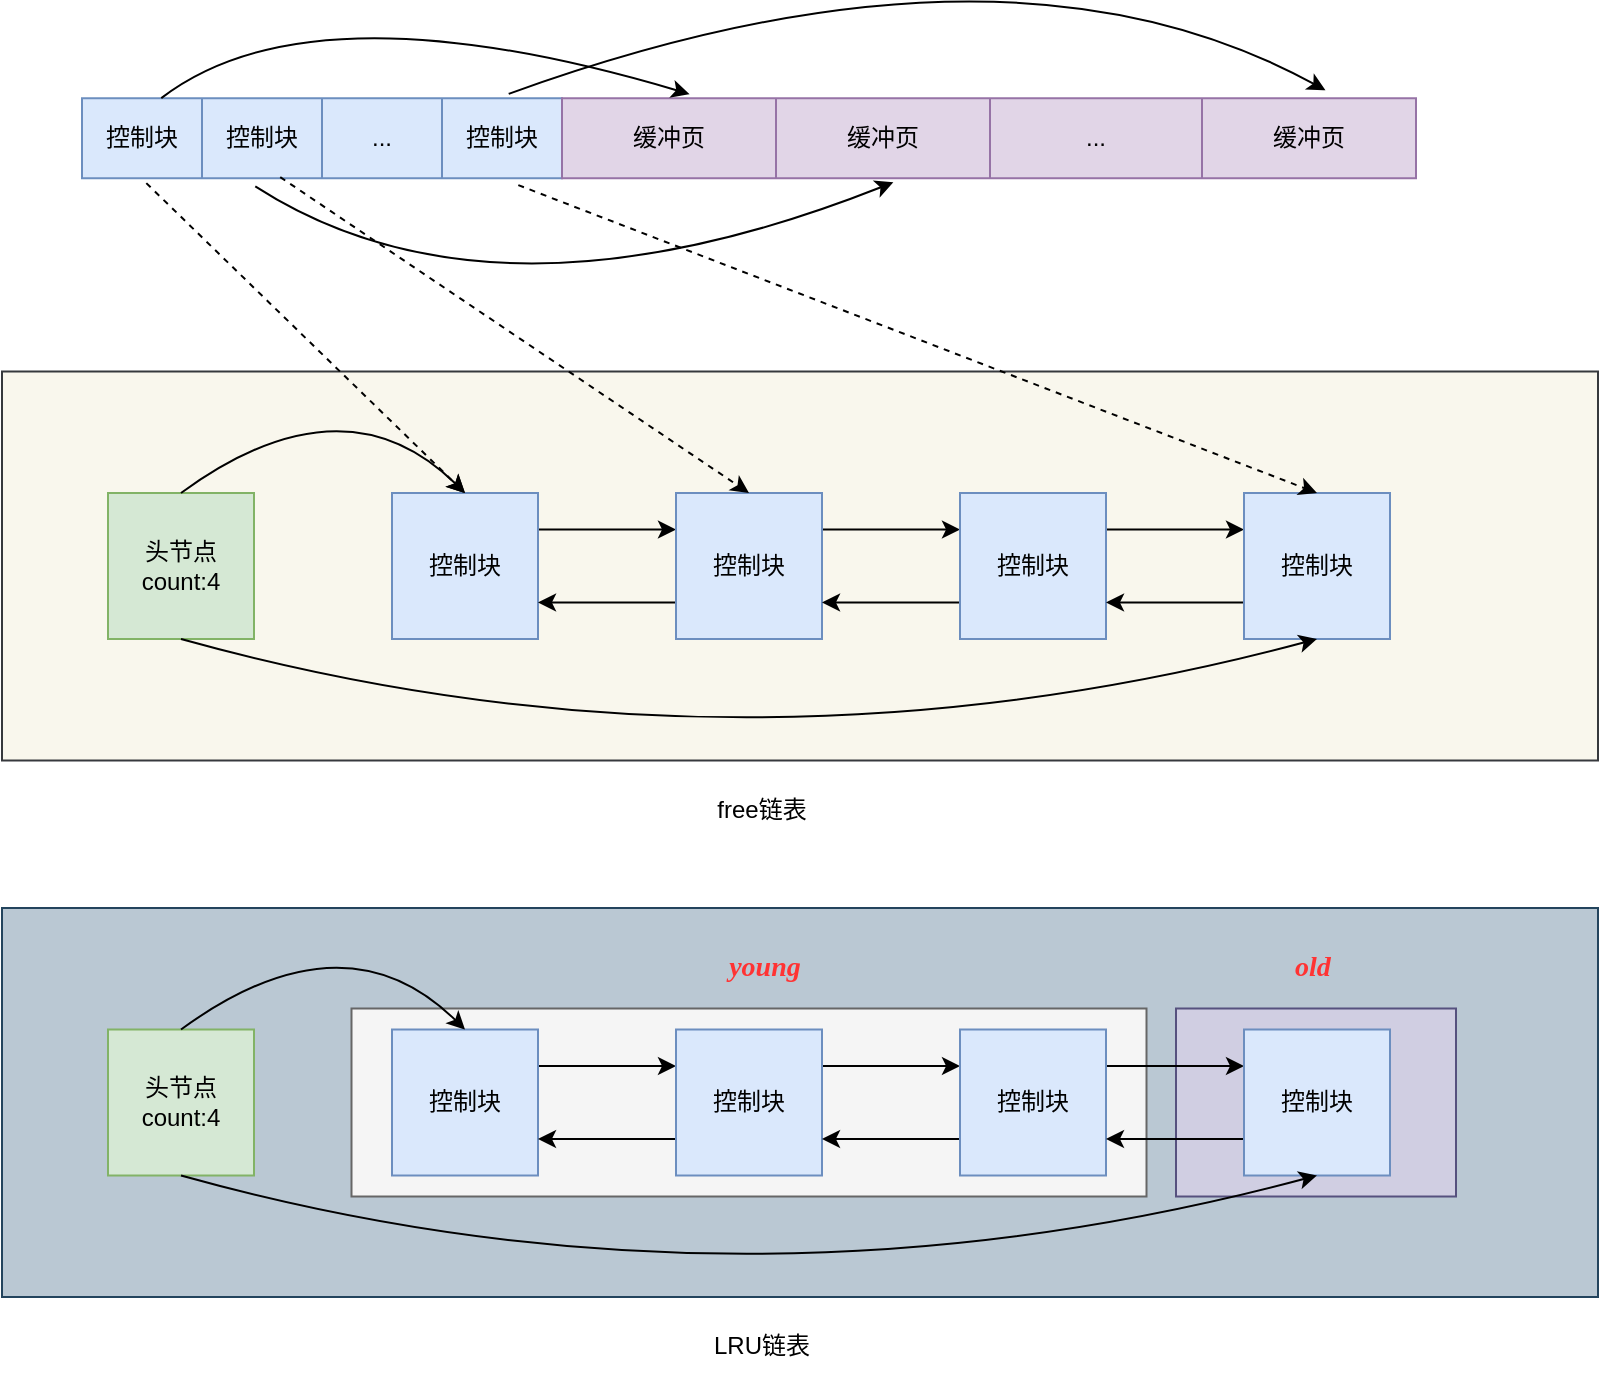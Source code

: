 <mxfile version="21.7.4" type="github">
  <diagram name="17  BufferPool" id="JrhgLQUDVGxXoITb4NkF">
    <mxGraphModel dx="1841" dy="947" grid="0" gridSize="10" guides="1" tooltips="1" connect="1" arrows="1" fold="1" page="1" pageScale="1" pageWidth="2336" pageHeight="1654" math="0" shadow="0">
      <root>
        <mxCell id="0" />
        <mxCell id="1" parent="0" />
        <mxCell id="29xvRCrW0spApg71qZh9-82" value="" style="rounded=0;whiteSpace=wrap;html=1;fillColor=#f9f7ed;strokeColor=#36393d;" vertex="1" parent="1">
          <mxGeometry x="416" y="308.75" width="798" height="194.5" as="geometry" />
        </mxCell>
        <mxCell id="29xvRCrW0spApg71qZh9-54" value="" style="group" vertex="1" connectable="0" parent="1">
          <mxGeometry x="456" y="172.08" width="667" height="40" as="geometry" />
        </mxCell>
        <mxCell id="29xvRCrW0spApg71qZh9-42" value="" style="shape=table;startSize=0;container=1;collapsible=0;childLayout=tableLayout;fillColor=#dae8fc;strokeColor=#6c8ebf;" vertex="1" parent="29xvRCrW0spApg71qZh9-54">
          <mxGeometry width="240" height="40" as="geometry" />
        </mxCell>
        <mxCell id="29xvRCrW0spApg71qZh9-43" value="" style="shape=tableRow;horizontal=0;startSize=0;swimlaneHead=0;swimlaneBody=0;strokeColor=inherit;top=0;left=0;bottom=0;right=0;collapsible=0;dropTarget=0;fillColor=none;points=[[0,0.5],[1,0.5]];portConstraint=eastwest;" vertex="1" parent="29xvRCrW0spApg71qZh9-42">
          <mxGeometry width="240" height="40" as="geometry" />
        </mxCell>
        <mxCell id="29xvRCrW0spApg71qZh9-44" value="控制块" style="shape=partialRectangle;html=1;whiteSpace=wrap;connectable=0;strokeColor=inherit;overflow=hidden;fillColor=none;top=0;left=0;bottom=0;right=0;pointerEvents=1;" vertex="1" parent="29xvRCrW0spApg71qZh9-43">
          <mxGeometry width="60" height="40" as="geometry">
            <mxRectangle width="60" height="40" as="alternateBounds" />
          </mxGeometry>
        </mxCell>
        <mxCell id="29xvRCrW0spApg71qZh9-45" value="控制块" style="shape=partialRectangle;html=1;whiteSpace=wrap;connectable=0;strokeColor=inherit;overflow=hidden;fillColor=none;top=0;left=0;bottom=0;right=0;pointerEvents=1;" vertex="1" parent="29xvRCrW0spApg71qZh9-43">
          <mxGeometry x="60" width="60" height="40" as="geometry">
            <mxRectangle width="60" height="40" as="alternateBounds" />
          </mxGeometry>
        </mxCell>
        <mxCell id="29xvRCrW0spApg71qZh9-46" value="..." style="shape=partialRectangle;html=1;whiteSpace=wrap;connectable=0;strokeColor=inherit;overflow=hidden;fillColor=none;top=0;left=0;bottom=0;right=0;pointerEvents=1;" vertex="1" parent="29xvRCrW0spApg71qZh9-43">
          <mxGeometry x="120" width="60" height="40" as="geometry">
            <mxRectangle width="60" height="40" as="alternateBounds" />
          </mxGeometry>
        </mxCell>
        <mxCell id="29xvRCrW0spApg71qZh9-47" value="控制块" style="shape=partialRectangle;html=1;whiteSpace=wrap;connectable=0;strokeColor=inherit;overflow=hidden;fillColor=none;top=0;left=0;bottom=0;right=0;pointerEvents=1;" vertex="1" parent="29xvRCrW0spApg71qZh9-43">
          <mxGeometry x="180" width="60" height="40" as="geometry">
            <mxRectangle width="60" height="40" as="alternateBounds" />
          </mxGeometry>
        </mxCell>
        <mxCell id="29xvRCrW0spApg71qZh9-48" value="" style="shape=table;startSize=0;container=1;collapsible=0;childLayout=tableLayout;fillColor=#e1d5e7;strokeColor=#9673a6;" vertex="1" parent="29xvRCrW0spApg71qZh9-54">
          <mxGeometry x="240" width="427" height="40" as="geometry" />
        </mxCell>
        <mxCell id="29xvRCrW0spApg71qZh9-49" value="" style="shape=tableRow;horizontal=0;startSize=0;swimlaneHead=0;swimlaneBody=0;strokeColor=inherit;top=0;left=0;bottom=0;right=0;collapsible=0;dropTarget=0;fillColor=none;points=[[0,0.5],[1,0.5]];portConstraint=eastwest;" vertex="1" parent="29xvRCrW0spApg71qZh9-48">
          <mxGeometry width="427" height="40" as="geometry" />
        </mxCell>
        <mxCell id="29xvRCrW0spApg71qZh9-50" value="缓冲页" style="shape=partialRectangle;html=1;whiteSpace=wrap;connectable=0;strokeColor=inherit;overflow=hidden;fillColor=none;top=0;left=0;bottom=0;right=0;pointerEvents=1;" vertex="1" parent="29xvRCrW0spApg71qZh9-49">
          <mxGeometry width="107" height="40" as="geometry">
            <mxRectangle width="107" height="40" as="alternateBounds" />
          </mxGeometry>
        </mxCell>
        <mxCell id="29xvRCrW0spApg71qZh9-51" value="缓冲页" style="shape=partialRectangle;html=1;whiteSpace=wrap;connectable=0;strokeColor=inherit;overflow=hidden;fillColor=none;top=0;left=0;bottom=0;right=0;pointerEvents=1;" vertex="1" parent="29xvRCrW0spApg71qZh9-49">
          <mxGeometry x="107" width="107" height="40" as="geometry">
            <mxRectangle width="107" height="40" as="alternateBounds" />
          </mxGeometry>
        </mxCell>
        <mxCell id="29xvRCrW0spApg71qZh9-52" value="..." style="shape=partialRectangle;html=1;whiteSpace=wrap;connectable=0;strokeColor=inherit;overflow=hidden;fillColor=none;top=0;left=0;bottom=0;right=0;pointerEvents=1;" vertex="1" parent="29xvRCrW0spApg71qZh9-49">
          <mxGeometry x="214" width="106" height="40" as="geometry">
            <mxRectangle width="106" height="40" as="alternateBounds" />
          </mxGeometry>
        </mxCell>
        <mxCell id="29xvRCrW0spApg71qZh9-53" value="缓冲页" style="shape=partialRectangle;html=1;whiteSpace=wrap;connectable=0;strokeColor=inherit;overflow=hidden;fillColor=none;top=0;left=0;bottom=0;right=0;pointerEvents=1;" vertex="1" parent="29xvRCrW0spApg71qZh9-49">
          <mxGeometry x="320" width="107" height="40" as="geometry">
            <mxRectangle width="107" height="40" as="alternateBounds" />
          </mxGeometry>
        </mxCell>
        <mxCell id="29xvRCrW0spApg71qZh9-57" value="" style="curved=1;endArrow=classic;html=1;rounded=0;exitX=0.361;exitY=1.102;exitDx=0;exitDy=0;exitPerimeter=0;entryX=0.388;entryY=1.052;entryDx=0;entryDy=0;entryPerimeter=0;" edge="1" parent="29xvRCrW0spApg71qZh9-54" source="29xvRCrW0spApg71qZh9-43" target="29xvRCrW0spApg71qZh9-49">
          <mxGeometry width="50" height="50" relative="1" as="geometry">
            <mxPoint x="232" y="126" as="sourcePoint" />
            <mxPoint x="496.151" y="124" as="targetPoint" />
            <Array as="points">
              <mxPoint x="206" y="121" />
            </Array>
          </mxGeometry>
        </mxCell>
        <mxCell id="29xvRCrW0spApg71qZh9-58" value="" style="curved=1;endArrow=classic;html=1;rounded=0;entryX=0.894;entryY=-0.098;entryDx=0;entryDy=0;entryPerimeter=0;exitX=0.889;exitY=-0.054;exitDx=0;exitDy=0;exitPerimeter=0;" edge="1" parent="29xvRCrW0spApg71qZh9-54" source="29xvRCrW0spApg71qZh9-43" target="29xvRCrW0spApg71qZh9-49">
          <mxGeometry width="50" height="50" relative="1" as="geometry">
            <mxPoint x="419" y="-87" as="sourcePoint" />
            <mxPoint x="683.151" y="-89" as="targetPoint" />
            <Array as="points">
              <mxPoint x="461.36" y="-92.08" />
            </Array>
          </mxGeometry>
        </mxCell>
        <mxCell id="29xvRCrW0spApg71qZh9-55" value="" style="curved=1;endArrow=classic;html=1;rounded=0;exitX=0.136;exitY=0.002;exitDx=0;exitDy=0;exitPerimeter=0;entryX=0.133;entryY=-0.048;entryDx=0;entryDy=0;entryPerimeter=0;" edge="1" parent="1">
          <mxGeometry width="50" height="50" relative="1" as="geometry">
            <mxPoint x="495.64" y="172.08" as="sourcePoint" />
            <mxPoint x="759.791" y="170.08" as="targetPoint" />
            <Array as="points">
              <mxPoint x="571" y="114.08" />
            </Array>
          </mxGeometry>
        </mxCell>
        <mxCell id="29xvRCrW0spApg71qZh9-66" style="edgeStyle=orthogonalEdgeStyle;rounded=0;orthogonalLoop=1;jettySize=auto;html=1;exitX=1;exitY=0.25;exitDx=0;exitDy=0;entryX=0;entryY=0.25;entryDx=0;entryDy=0;" edge="1" parent="1" source="29xvRCrW0spApg71qZh9-61" target="29xvRCrW0spApg71qZh9-63">
          <mxGeometry relative="1" as="geometry" />
        </mxCell>
        <mxCell id="29xvRCrW0spApg71qZh9-61" value="控制块" style="whiteSpace=wrap;html=1;aspect=fixed;fillColor=#dae8fc;strokeColor=#6c8ebf;" vertex="1" parent="1">
          <mxGeometry x="611" y="369.5" width="73" height="73" as="geometry" />
        </mxCell>
        <mxCell id="29xvRCrW0spApg71qZh9-67" style="edgeStyle=orthogonalEdgeStyle;rounded=0;orthogonalLoop=1;jettySize=auto;html=1;exitX=0;exitY=0.75;exitDx=0;exitDy=0;entryX=1;entryY=0.75;entryDx=0;entryDy=0;" edge="1" parent="1" source="29xvRCrW0spApg71qZh9-63" target="29xvRCrW0spApg71qZh9-61">
          <mxGeometry relative="1" as="geometry" />
        </mxCell>
        <mxCell id="29xvRCrW0spApg71qZh9-68" style="edgeStyle=orthogonalEdgeStyle;rounded=0;orthogonalLoop=1;jettySize=auto;html=1;exitX=1;exitY=0.25;exitDx=0;exitDy=0;entryX=0;entryY=0.25;entryDx=0;entryDy=0;" edge="1" parent="1" source="29xvRCrW0spApg71qZh9-63" target="29xvRCrW0spApg71qZh9-64">
          <mxGeometry relative="1" as="geometry" />
        </mxCell>
        <mxCell id="29xvRCrW0spApg71qZh9-63" value="控制块" style="whiteSpace=wrap;html=1;aspect=fixed;fillColor=#dae8fc;strokeColor=#6c8ebf;" vertex="1" parent="1">
          <mxGeometry x="753" y="369.5" width="73" height="73" as="geometry" />
        </mxCell>
        <mxCell id="29xvRCrW0spApg71qZh9-69" style="edgeStyle=orthogonalEdgeStyle;rounded=0;orthogonalLoop=1;jettySize=auto;html=1;exitX=0;exitY=0.75;exitDx=0;exitDy=0;entryX=1;entryY=0.75;entryDx=0;entryDy=0;" edge="1" parent="1" source="29xvRCrW0spApg71qZh9-64" target="29xvRCrW0spApg71qZh9-63">
          <mxGeometry relative="1" as="geometry" />
        </mxCell>
        <mxCell id="29xvRCrW0spApg71qZh9-70" style="edgeStyle=orthogonalEdgeStyle;rounded=0;orthogonalLoop=1;jettySize=auto;html=1;exitX=1;exitY=0.25;exitDx=0;exitDy=0;entryX=0;entryY=0.25;entryDx=0;entryDy=0;" edge="1" parent="1" source="29xvRCrW0spApg71qZh9-64" target="29xvRCrW0spApg71qZh9-65">
          <mxGeometry relative="1" as="geometry" />
        </mxCell>
        <mxCell id="29xvRCrW0spApg71qZh9-64" value="控制块" style="whiteSpace=wrap;html=1;aspect=fixed;fillColor=#dae8fc;strokeColor=#6c8ebf;" vertex="1" parent="1">
          <mxGeometry x="895" y="369.5" width="73" height="73" as="geometry" />
        </mxCell>
        <mxCell id="29xvRCrW0spApg71qZh9-71" style="edgeStyle=orthogonalEdgeStyle;rounded=0;orthogonalLoop=1;jettySize=auto;html=1;exitX=0;exitY=0.75;exitDx=0;exitDy=0;entryX=1;entryY=0.75;entryDx=0;entryDy=0;" edge="1" parent="1" source="29xvRCrW0spApg71qZh9-65" target="29xvRCrW0spApg71qZh9-64">
          <mxGeometry relative="1" as="geometry" />
        </mxCell>
        <mxCell id="29xvRCrW0spApg71qZh9-65" value="控制块" style="whiteSpace=wrap;html=1;aspect=fixed;fillColor=#dae8fc;strokeColor=#6c8ebf;" vertex="1" parent="1">
          <mxGeometry x="1037" y="369.5" width="73" height="73" as="geometry" />
        </mxCell>
        <mxCell id="29xvRCrW0spApg71qZh9-73" value="头节点&lt;br&gt;count:4" style="whiteSpace=wrap;html=1;aspect=fixed;fillColor=#d5e8d4;strokeColor=#82b366;" vertex="1" parent="1">
          <mxGeometry x="469" y="369.5" width="73" height="73" as="geometry" />
        </mxCell>
        <mxCell id="29xvRCrW0spApg71qZh9-74" value="" style="curved=1;endArrow=classic;html=1;rounded=0;exitX=0.5;exitY=0;exitDx=0;exitDy=0;entryX=0.5;entryY=0;entryDx=0;entryDy=0;" edge="1" parent="1" source="29xvRCrW0spApg71qZh9-73" target="29xvRCrW0spApg71qZh9-61">
          <mxGeometry width="50" height="50" relative="1" as="geometry">
            <mxPoint x="515.42" y="345.0" as="sourcePoint" />
            <mxPoint x="779.571" y="343.0" as="targetPoint" />
            <Array as="points">
              <mxPoint x="587" y="310" />
            </Array>
          </mxGeometry>
        </mxCell>
        <mxCell id="29xvRCrW0spApg71qZh9-75" value="" style="curved=1;endArrow=classic;html=1;rounded=0;exitX=0.5;exitY=1;exitDx=0;exitDy=0;entryX=0.5;entryY=1;entryDx=0;entryDy=0;" edge="1" parent="1" source="29xvRCrW0spApg71qZh9-73" target="29xvRCrW0spApg71qZh9-65">
          <mxGeometry width="50" height="50" relative="1" as="geometry">
            <mxPoint x="537" y="477.0" as="sourcePoint" />
            <mxPoint x="856" y="475.0" as="targetPoint" />
            <Array as="points">
              <mxPoint x="784" y="520" />
            </Array>
          </mxGeometry>
        </mxCell>
        <mxCell id="29xvRCrW0spApg71qZh9-79" value="" style="endArrow=classic;html=1;rounded=0;exitX=0.134;exitY=1.062;exitDx=0;exitDy=0;exitPerimeter=0;entryX=0.5;entryY=0;entryDx=0;entryDy=0;dashed=1;" edge="1" parent="1" source="29xvRCrW0spApg71qZh9-43" target="29xvRCrW0spApg71qZh9-61">
          <mxGeometry width="50" height="50" relative="1" as="geometry">
            <mxPoint x="930" y="523" as="sourcePoint" />
            <mxPoint x="980" y="473" as="targetPoint" />
          </mxGeometry>
        </mxCell>
        <mxCell id="29xvRCrW0spApg71qZh9-80" value="" style="endArrow=classic;html=1;rounded=0;exitX=0.413;exitY=0.987;exitDx=0;exitDy=0;exitPerimeter=0;entryX=0.5;entryY=0;entryDx=0;entryDy=0;dashed=1;" edge="1" parent="1" source="29xvRCrW0spApg71qZh9-43" target="29xvRCrW0spApg71qZh9-63">
          <mxGeometry width="50" height="50" relative="1" as="geometry">
            <mxPoint x="573" y="222" as="sourcePoint" />
            <mxPoint x="733" y="377" as="targetPoint" />
          </mxGeometry>
        </mxCell>
        <mxCell id="29xvRCrW0spApg71qZh9-81" value="" style="endArrow=classic;html=1;rounded=0;exitX=0.909;exitY=1.087;exitDx=0;exitDy=0;exitPerimeter=0;entryX=0.5;entryY=0;entryDx=0;entryDy=0;dashed=1;" edge="1" parent="1" source="29xvRCrW0spApg71qZh9-43" target="29xvRCrW0spApg71qZh9-65">
          <mxGeometry width="50" height="50" relative="1" as="geometry">
            <mxPoint x="715" y="225" as="sourcePoint" />
            <mxPoint x="950" y="383" as="targetPoint" />
          </mxGeometry>
        </mxCell>
        <mxCell id="29xvRCrW0spApg71qZh9-83" value="free链表" style="text;html=1;strokeColor=none;fillColor=none;align=center;verticalAlign=middle;whiteSpace=wrap;rounded=0;" vertex="1" parent="1">
          <mxGeometry x="766" y="513" width="60" height="30" as="geometry" />
        </mxCell>
        <mxCell id="29xvRCrW0spApg71qZh9-84" value="" style="rounded=0;whiteSpace=wrap;html=1;fillColor=#bac8d3;strokeColor=#23445d;" vertex="1" parent="1">
          <mxGeometry x="416" y="577" width="798" height="194.5" as="geometry" />
        </mxCell>
        <mxCell id="29xvRCrW0spApg71qZh9-99" value="" style="rounded=0;whiteSpace=wrap;html=1;fillColor=#f5f5f5;fontColor=#333333;strokeColor=#666666;" vertex="1" parent="1">
          <mxGeometry x="590.75" y="627.25" width="397.5" height="94" as="geometry" />
        </mxCell>
        <mxCell id="29xvRCrW0spApg71qZh9-85" style="edgeStyle=orthogonalEdgeStyle;rounded=0;orthogonalLoop=1;jettySize=auto;html=1;exitX=1;exitY=0.25;exitDx=0;exitDy=0;entryX=0;entryY=0.25;entryDx=0;entryDy=0;" edge="1" source="29xvRCrW0spApg71qZh9-86" target="29xvRCrW0spApg71qZh9-89" parent="1">
          <mxGeometry relative="1" as="geometry" />
        </mxCell>
        <mxCell id="29xvRCrW0spApg71qZh9-86" value="控制块" style="whiteSpace=wrap;html=1;aspect=fixed;fillColor=#dae8fc;strokeColor=#6c8ebf;" vertex="1" parent="1">
          <mxGeometry x="611" y="637.75" width="73" height="73" as="geometry" />
        </mxCell>
        <mxCell id="29xvRCrW0spApg71qZh9-87" style="edgeStyle=orthogonalEdgeStyle;rounded=0;orthogonalLoop=1;jettySize=auto;html=1;exitX=0;exitY=0.75;exitDx=0;exitDy=0;entryX=1;entryY=0.75;entryDx=0;entryDy=0;" edge="1" source="29xvRCrW0spApg71qZh9-89" target="29xvRCrW0spApg71qZh9-86" parent="1">
          <mxGeometry relative="1" as="geometry" />
        </mxCell>
        <mxCell id="29xvRCrW0spApg71qZh9-88" style="edgeStyle=orthogonalEdgeStyle;rounded=0;orthogonalLoop=1;jettySize=auto;html=1;exitX=1;exitY=0.25;exitDx=0;exitDy=0;entryX=0;entryY=0.25;entryDx=0;entryDy=0;" edge="1" source="29xvRCrW0spApg71qZh9-89" target="29xvRCrW0spApg71qZh9-92" parent="1">
          <mxGeometry relative="1" as="geometry" />
        </mxCell>
        <mxCell id="29xvRCrW0spApg71qZh9-89" value="控制块" style="whiteSpace=wrap;html=1;aspect=fixed;fillColor=#dae8fc;strokeColor=#6c8ebf;" vertex="1" parent="1">
          <mxGeometry x="753" y="637.75" width="73" height="73" as="geometry" />
        </mxCell>
        <mxCell id="29xvRCrW0spApg71qZh9-90" style="edgeStyle=orthogonalEdgeStyle;rounded=0;orthogonalLoop=1;jettySize=auto;html=1;exitX=0;exitY=0.75;exitDx=0;exitDy=0;entryX=1;entryY=0.75;entryDx=0;entryDy=0;" edge="1" source="29xvRCrW0spApg71qZh9-92" target="29xvRCrW0spApg71qZh9-89" parent="1">
          <mxGeometry relative="1" as="geometry" />
        </mxCell>
        <mxCell id="29xvRCrW0spApg71qZh9-101" value="" style="rounded=0;whiteSpace=wrap;html=1;fillColor=#d0cee2;strokeColor=#56517e;" vertex="1" parent="1">
          <mxGeometry x="1003" y="627.25" width="140" height="94" as="geometry" />
        </mxCell>
        <mxCell id="29xvRCrW0spApg71qZh9-91" style="edgeStyle=orthogonalEdgeStyle;rounded=0;orthogonalLoop=1;jettySize=auto;html=1;exitX=1;exitY=0.25;exitDx=0;exitDy=0;entryX=0;entryY=0.25;entryDx=0;entryDy=0;" edge="1" source="29xvRCrW0spApg71qZh9-92" target="29xvRCrW0spApg71qZh9-94" parent="1">
          <mxGeometry relative="1" as="geometry" />
        </mxCell>
        <mxCell id="29xvRCrW0spApg71qZh9-92" value="控制块" style="whiteSpace=wrap;html=1;aspect=fixed;fillColor=#dae8fc;strokeColor=#6c8ebf;" vertex="1" parent="1">
          <mxGeometry x="895" y="637.75" width="73" height="73" as="geometry" />
        </mxCell>
        <mxCell id="29xvRCrW0spApg71qZh9-93" style="edgeStyle=orthogonalEdgeStyle;rounded=0;orthogonalLoop=1;jettySize=auto;html=1;exitX=0;exitY=0.75;exitDx=0;exitDy=0;entryX=1;entryY=0.75;entryDx=0;entryDy=0;" edge="1" source="29xvRCrW0spApg71qZh9-94" target="29xvRCrW0spApg71qZh9-92" parent="1">
          <mxGeometry relative="1" as="geometry" />
        </mxCell>
        <mxCell id="29xvRCrW0spApg71qZh9-94" value="控制块" style="whiteSpace=wrap;html=1;aspect=fixed;fillColor=#dae8fc;strokeColor=#6c8ebf;" vertex="1" parent="1">
          <mxGeometry x="1037" y="637.75" width="73" height="73" as="geometry" />
        </mxCell>
        <mxCell id="29xvRCrW0spApg71qZh9-95" value="头节点&lt;br&gt;count:4" style="whiteSpace=wrap;html=1;aspect=fixed;fillColor=#d5e8d4;strokeColor=#82b366;" vertex="1" parent="1">
          <mxGeometry x="469" y="637.75" width="73" height="73" as="geometry" />
        </mxCell>
        <mxCell id="29xvRCrW0spApg71qZh9-96" value="" style="curved=1;endArrow=classic;html=1;rounded=0;exitX=0.5;exitY=0;exitDx=0;exitDy=0;entryX=0.5;entryY=0;entryDx=0;entryDy=0;" edge="1" source="29xvRCrW0spApg71qZh9-95" target="29xvRCrW0spApg71qZh9-86" parent="1">
          <mxGeometry width="50" height="50" relative="1" as="geometry">
            <mxPoint x="515.42" y="613.25" as="sourcePoint" />
            <mxPoint x="779.571" y="611.25" as="targetPoint" />
            <Array as="points">
              <mxPoint x="587" y="578.25" />
            </Array>
          </mxGeometry>
        </mxCell>
        <mxCell id="29xvRCrW0spApg71qZh9-97" value="" style="curved=1;endArrow=classic;html=1;rounded=0;exitX=0.5;exitY=1;exitDx=0;exitDy=0;entryX=0.5;entryY=1;entryDx=0;entryDy=0;" edge="1" source="29xvRCrW0spApg71qZh9-95" target="29xvRCrW0spApg71qZh9-94" parent="1">
          <mxGeometry width="50" height="50" relative="1" as="geometry">
            <mxPoint x="537" y="745.25" as="sourcePoint" />
            <mxPoint x="856" y="743.25" as="targetPoint" />
            <Array as="points">
              <mxPoint x="784" y="788.25" />
            </Array>
          </mxGeometry>
        </mxCell>
        <mxCell id="29xvRCrW0spApg71qZh9-98" value="LRU链表" style="text;html=1;strokeColor=none;fillColor=none;align=center;verticalAlign=middle;whiteSpace=wrap;rounded=0;" vertex="1" parent="1">
          <mxGeometry x="766" y="781.25" width="60" height="30" as="geometry" />
        </mxCell>
        <mxCell id="29xvRCrW0spApg71qZh9-102" value="young" style="text;html=1;strokeColor=none;fillColor=none;align=center;verticalAlign=middle;whiteSpace=wrap;rounded=0;fontStyle=3;fontFamily=Verdana;fontSize=14;fontColor=#FF3333;" vertex="1" parent="1">
          <mxGeometry x="759.5" y="589" width="74.5" height="35" as="geometry" />
        </mxCell>
        <mxCell id="29xvRCrW0spApg71qZh9-103" value="old" style="text;html=1;strokeColor=none;fillColor=none;align=center;verticalAlign=middle;whiteSpace=wrap;rounded=0;fontStyle=3;fontFamily=Verdana;fontSize=14;fontColor=#FF3333;" vertex="1" parent="1">
          <mxGeometry x="1034" y="589" width="74.5" height="35" as="geometry" />
        </mxCell>
      </root>
    </mxGraphModel>
  </diagram>
</mxfile>
